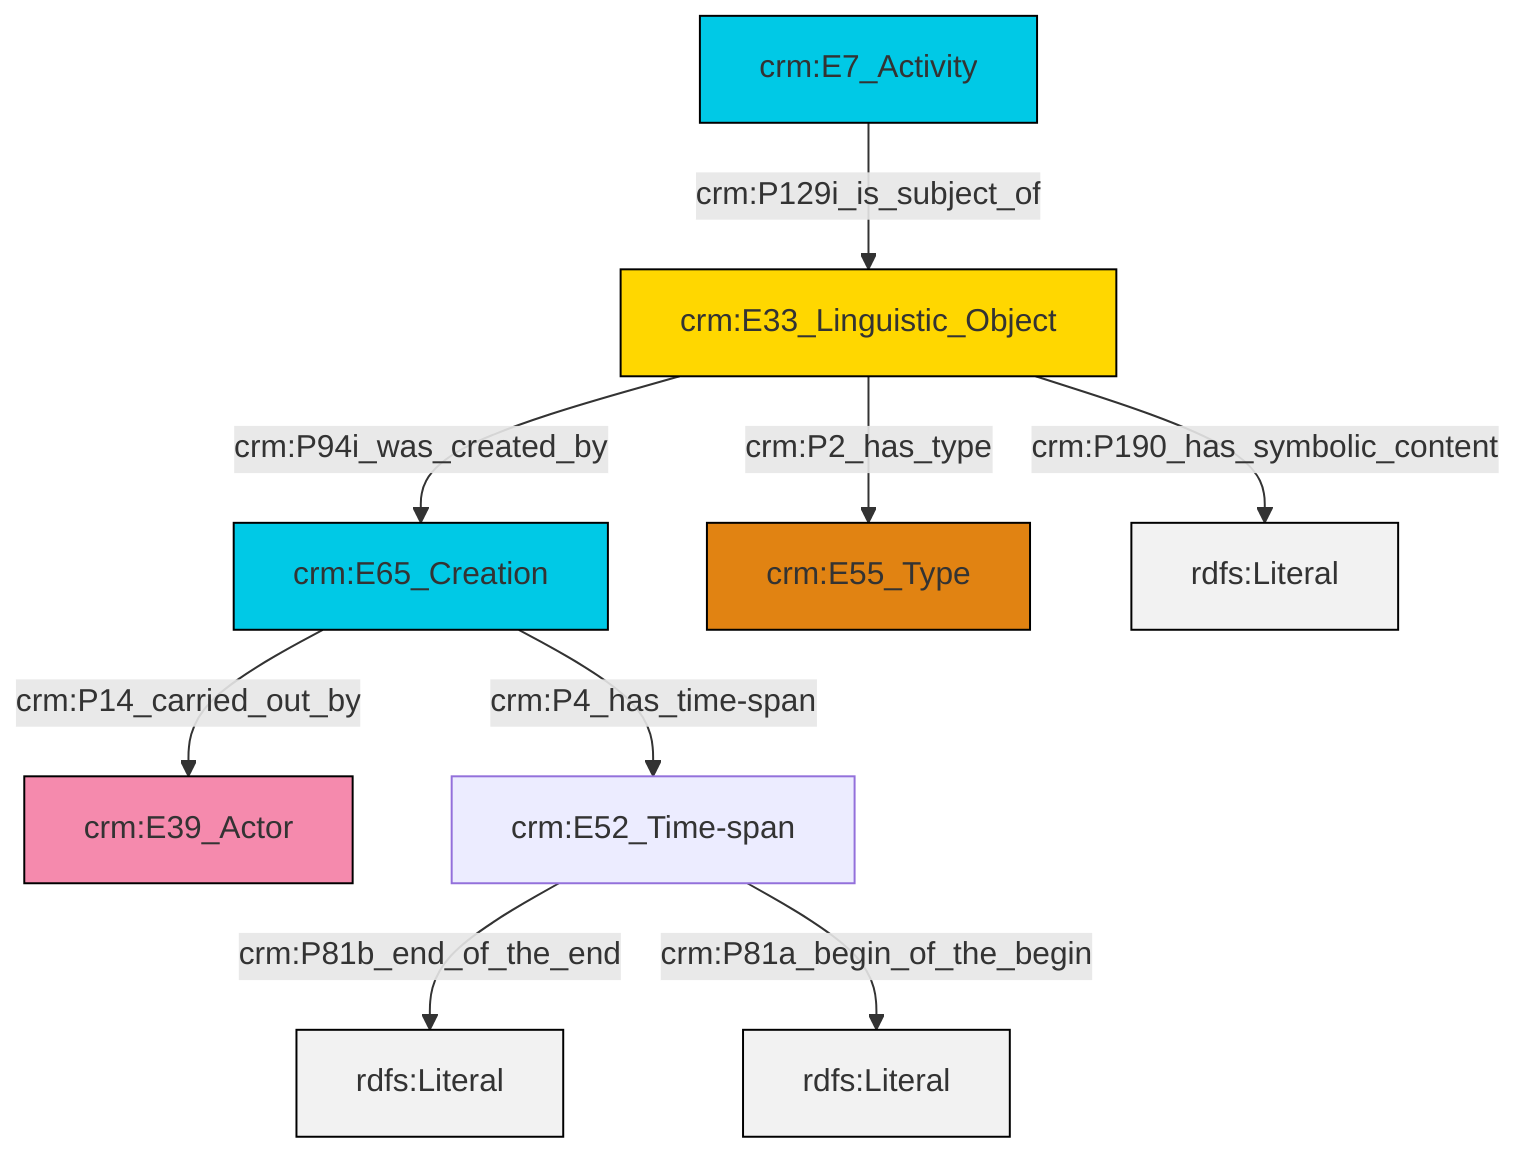 graph TD
classDef Literal fill:#f2f2f2,stroke:#000000;
classDef CRM_Entity fill:#FFFFFF,stroke:#000000;
classDef Temporal_Entity fill:#00C9E6, stroke:#000000;
classDef Type fill:#E18312, stroke:#000000;
classDef Time-Span fill:#2C9C91, stroke:#000000;
classDef Appellation fill:#FFEB7F, stroke:#000000;
classDef Place fill:#008836, stroke:#000000;
classDef Persistent_Item fill:#B266B2, stroke:#000000;
classDef Conceptual_Object fill:#FFD700, stroke:#000000;
classDef Physical_Thing fill:#D2B48C, stroke:#000000;
classDef Actor fill:#f58aad, stroke:#000000;
classDef PC_Classes fill:#4ce600, stroke:#000000;
classDef Multi fill:#cccccc,stroke:#000000;

6["crm:E52_Time-span"]:::Default -->|crm:P81b_end_of_the_end| 7[rdfs:Literal]:::Literal
8["crm:E33_Linguistic_Object"]:::Conceptual_Object -->|crm:P94i_was_created_by| 2["crm:E65_Creation"]:::Temporal_Entity
2["crm:E65_Creation"]:::Temporal_Entity -->|crm:P14_carried_out_by| 4["crm:E39_Actor"]:::Actor
0["crm:E7_Activity"]:::Temporal_Entity -->|crm:P129i_is_subject_of| 8["crm:E33_Linguistic_Object"]:::Conceptual_Object
2["crm:E65_Creation"]:::Temporal_Entity -->|crm:P4_has_time-span| 6["crm:E52_Time-span"]:::Default
8["crm:E33_Linguistic_Object"]:::Conceptual_Object -->|crm:P190_has_symbolic_content| 13[rdfs:Literal]:::Literal
6["crm:E52_Time-span"]:::Default -->|crm:P81a_begin_of_the_begin| 14[rdfs:Literal]:::Literal
8["crm:E33_Linguistic_Object"]:::Conceptual_Object -->|crm:P2_has_type| 11["crm:E55_Type"]:::Type